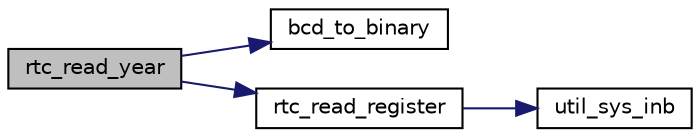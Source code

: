 digraph "rtc_read_year"
{
 // INTERACTIVE_SVG=YES
 // LATEX_PDF_SIZE
  edge [fontname="Helvetica",fontsize="10",labelfontname="Helvetica",labelfontsize="10"];
  node [fontname="Helvetica",fontsize="10",shape=record];
  rankdir="LR";
  Node1 [label="rtc_read_year",height=0.2,width=0.4,color="black", fillcolor="grey75", style="filled", fontcolor="black",tooltip=" "];
  Node1 -> Node2 [color="midnightblue",fontsize="10",style="solid",fontname="Helvetica"];
  Node2 [label="bcd_to_binary",height=0.2,width=0.4,color="black", fillcolor="white", style="filled",URL="$utils_8h.html#aa4f4783fc2ae125e0b964bf614e401b2",tooltip=" "];
  Node1 -> Node3 [color="midnightblue",fontsize="10",style="solid",fontname="Helvetica"];
  Node3 [label="rtc_read_register",height=0.2,width=0.4,color="black", fillcolor="white", style="filled",URL="$rtc_8c.html#ab42ebfe661299e92bd2b69d3980ec5bd",tooltip=" "];
  Node3 -> Node4 [color="midnightblue",fontsize="10",style="solid",fontname="Helvetica"];
  Node4 [label="util_sys_inb",height=0.2,width=0.4,color="black", fillcolor="white", style="filled",URL="$utils_8h.html#a79a031a8611f5b2d6afa4158e92b0fb4",tooltip="Invokes sys_inb() system call but reads the value into a uint8_t variable."];
}
